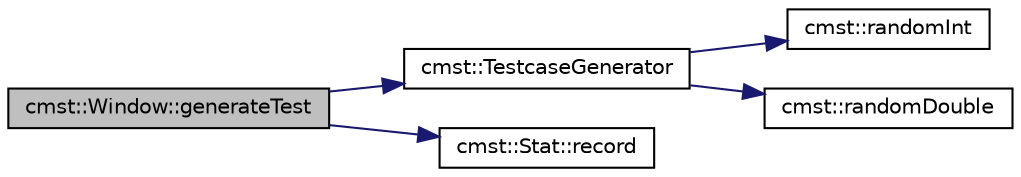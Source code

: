 digraph "cmst::Window::generateTest"
{
  edge [fontname="Helvetica",fontsize="10",labelfontname="Helvetica",labelfontsize="10"];
  node [fontname="Helvetica",fontsize="10",shape=record];
  rankdir="LR";
  Node1 [label="cmst::Window::generateTest",height=0.2,width=0.4,color="black", fillcolor="grey75", style="filled", fontcolor="black"];
  Node1 -> Node2 [color="midnightblue",fontsize="10",style="solid",fontname="Helvetica"];
  Node2 [label="cmst::TestcaseGenerator",height=0.2,width=0.4,color="black", fillcolor="white", style="filled",URL="$namespacecmst.html#abd1822f67dc5d2be959508e628be0633"];
  Node2 -> Node3 [color="midnightblue",fontsize="10",style="solid",fontname="Helvetica"];
  Node3 [label="cmst::randomInt",height=0.2,width=0.4,color="black", fillcolor="white", style="filled",URL="$namespacecmst.html#a844037f018f3d5b7b1f1a5f4463da501"];
  Node2 -> Node4 [color="midnightblue",fontsize="10",style="solid",fontname="Helvetica"];
  Node4 [label="cmst::randomDouble",height=0.2,width=0.4,color="black", fillcolor="white", style="filled",URL="$namespacecmst.html#a8df08a5847caeb65a6606968e40f336f"];
  Node1 -> Node5 [color="midnightblue",fontsize="10",style="solid",fontname="Helvetica"];
  Node5 [label="cmst::Stat::record",height=0.2,width=0.4,color="black", fillcolor="white", style="filled",URL="$classcmst_1_1_stat.html#ab1e2fe7c367da505a6b5f1fb5eb619d2",tooltip="Record a datum and update m_min, m_max. "];
}
